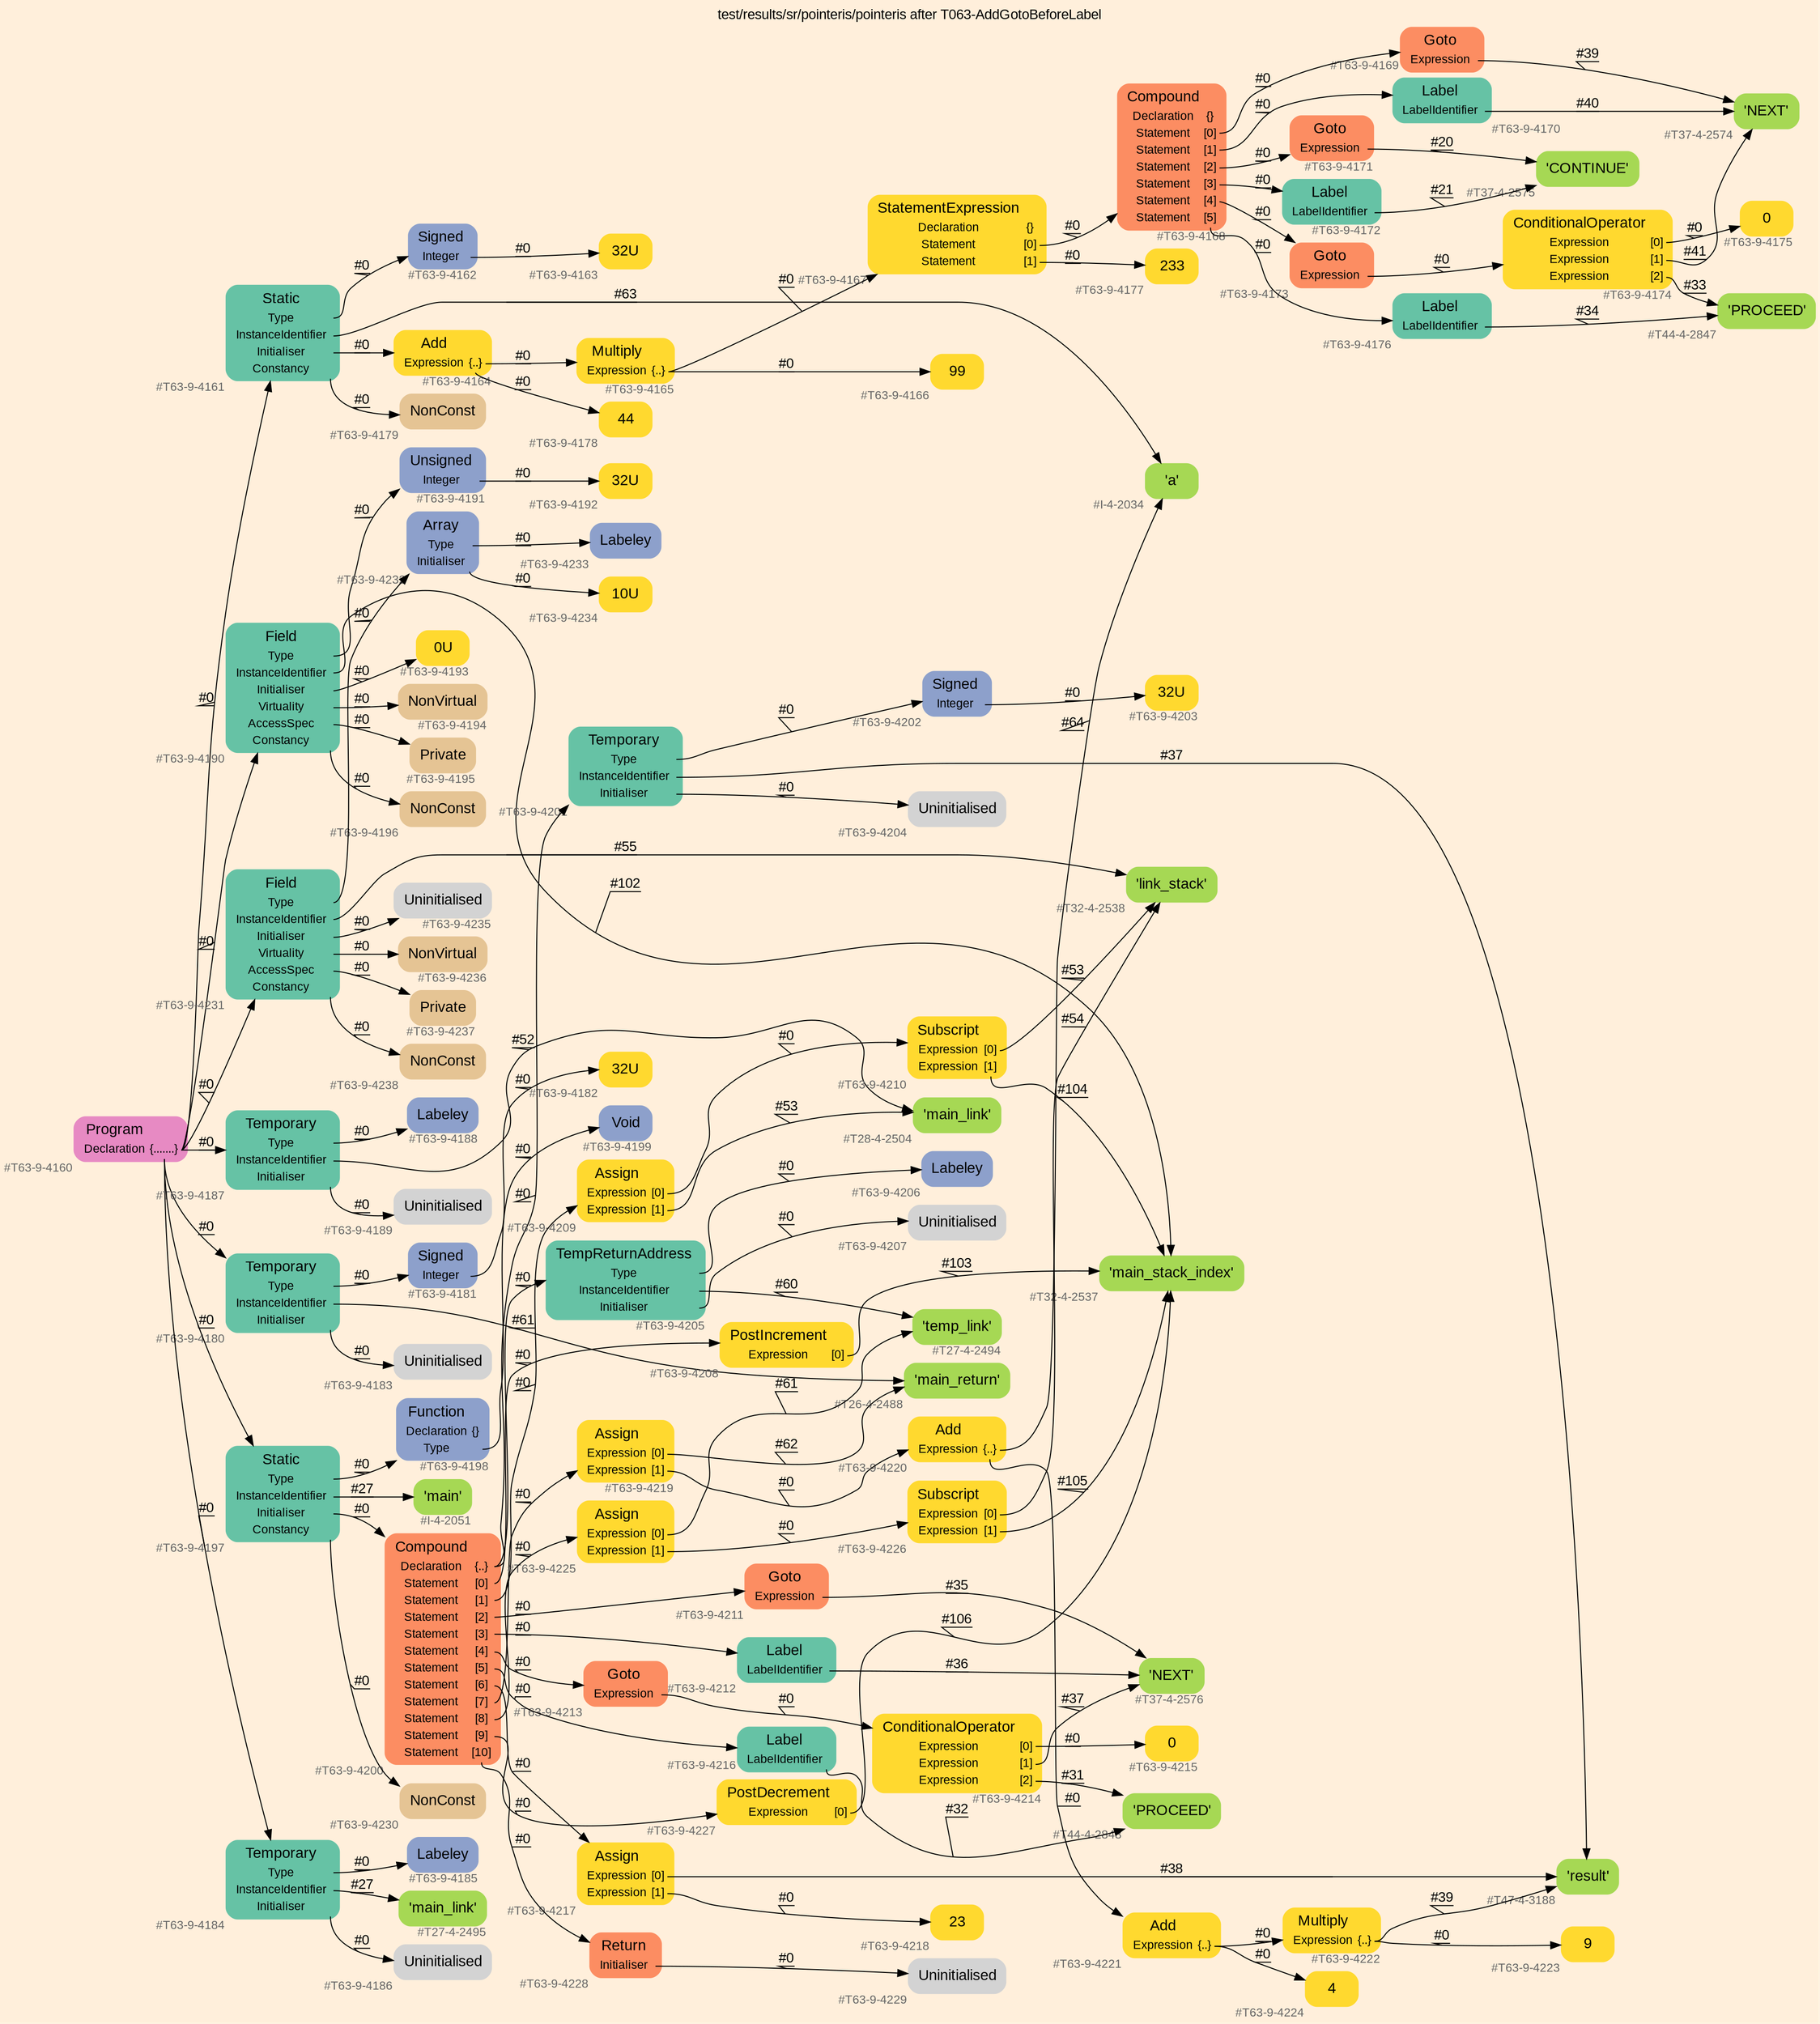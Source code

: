 digraph "test/results/sr/pointeris/pointeris after T063-AddGotoBeforeLabel" {
label = "test/results/sr/pointeris/pointeris after T063-AddGotoBeforeLabel"
labelloc = t
graph [
    rankdir = "LR"
    ranksep = 0.3
    bgcolor = antiquewhite1
    color = black
    fontcolor = black
    fontname = "Arial"
];
node [
    fontname = "Arial"
];
edge [
    fontname = "Arial"
];

// -------------------- node figure --------------------
// -------- block #T63-9-4160 ----------
"#T63-9-4160" [
    fillcolor = "/set28/4"
    xlabel = "#T63-9-4160"
    fontsize = "12"
    fontcolor = grey40
    shape = "plaintext"
    label = <<TABLE BORDER="0" CELLBORDER="0" CELLSPACING="0">
     <TR><TD><FONT COLOR="black" POINT-SIZE="15">Program</FONT></TD></TR>
     <TR><TD><FONT COLOR="black" POINT-SIZE="12">Declaration</FONT></TD><TD PORT="port0"><FONT COLOR="black" POINT-SIZE="12">{.......}</FONT></TD></TR>
    </TABLE>>
    style = "rounded,filled"
];

// -------- block #T63-9-4161 ----------
"#T63-9-4161" [
    fillcolor = "/set28/1"
    xlabel = "#T63-9-4161"
    fontsize = "12"
    fontcolor = grey40
    shape = "plaintext"
    label = <<TABLE BORDER="0" CELLBORDER="0" CELLSPACING="0">
     <TR><TD><FONT COLOR="black" POINT-SIZE="15">Static</FONT></TD></TR>
     <TR><TD><FONT COLOR="black" POINT-SIZE="12">Type</FONT></TD><TD PORT="port0"></TD></TR>
     <TR><TD><FONT COLOR="black" POINT-SIZE="12">InstanceIdentifier</FONT></TD><TD PORT="port1"></TD></TR>
     <TR><TD><FONT COLOR="black" POINT-SIZE="12">Initialiser</FONT></TD><TD PORT="port2"></TD></TR>
     <TR><TD><FONT COLOR="black" POINT-SIZE="12">Constancy</FONT></TD><TD PORT="port3"></TD></TR>
    </TABLE>>
    style = "rounded,filled"
];

// -------- block #T63-9-4162 ----------
"#T63-9-4162" [
    fillcolor = "/set28/3"
    xlabel = "#T63-9-4162"
    fontsize = "12"
    fontcolor = grey40
    shape = "plaintext"
    label = <<TABLE BORDER="0" CELLBORDER="0" CELLSPACING="0">
     <TR><TD><FONT COLOR="black" POINT-SIZE="15">Signed</FONT></TD></TR>
     <TR><TD><FONT COLOR="black" POINT-SIZE="12">Integer</FONT></TD><TD PORT="port0"></TD></TR>
    </TABLE>>
    style = "rounded,filled"
];

// -------- block #T63-9-4163 ----------
"#T63-9-4163" [
    fillcolor = "/set28/6"
    xlabel = "#T63-9-4163"
    fontsize = "12"
    fontcolor = grey40
    shape = "plaintext"
    label = <<TABLE BORDER="0" CELLBORDER="0" CELLSPACING="0">
     <TR><TD><FONT COLOR="black" POINT-SIZE="15">32U</FONT></TD></TR>
    </TABLE>>
    style = "rounded,filled"
];

// -------- block #I-4-2034 ----------
"#I-4-2034" [
    fillcolor = "/set28/5"
    xlabel = "#I-4-2034"
    fontsize = "12"
    fontcolor = grey40
    shape = "plaintext"
    label = <<TABLE BORDER="0" CELLBORDER="0" CELLSPACING="0">
     <TR><TD><FONT COLOR="black" POINT-SIZE="15">'a'</FONT></TD></TR>
    </TABLE>>
    style = "rounded,filled"
];

// -------- block #T63-9-4164 ----------
"#T63-9-4164" [
    fillcolor = "/set28/6"
    xlabel = "#T63-9-4164"
    fontsize = "12"
    fontcolor = grey40
    shape = "plaintext"
    label = <<TABLE BORDER="0" CELLBORDER="0" CELLSPACING="0">
     <TR><TD><FONT COLOR="black" POINT-SIZE="15">Add</FONT></TD></TR>
     <TR><TD><FONT COLOR="black" POINT-SIZE="12">Expression</FONT></TD><TD PORT="port0"><FONT COLOR="black" POINT-SIZE="12">{..}</FONT></TD></TR>
    </TABLE>>
    style = "rounded,filled"
];

// -------- block #T63-9-4165 ----------
"#T63-9-4165" [
    fillcolor = "/set28/6"
    xlabel = "#T63-9-4165"
    fontsize = "12"
    fontcolor = grey40
    shape = "plaintext"
    label = <<TABLE BORDER="0" CELLBORDER="0" CELLSPACING="0">
     <TR><TD><FONT COLOR="black" POINT-SIZE="15">Multiply</FONT></TD></TR>
     <TR><TD><FONT COLOR="black" POINT-SIZE="12">Expression</FONT></TD><TD PORT="port0"><FONT COLOR="black" POINT-SIZE="12">{..}</FONT></TD></TR>
    </TABLE>>
    style = "rounded,filled"
];

// -------- block #T63-9-4166 ----------
"#T63-9-4166" [
    fillcolor = "/set28/6"
    xlabel = "#T63-9-4166"
    fontsize = "12"
    fontcolor = grey40
    shape = "plaintext"
    label = <<TABLE BORDER="0" CELLBORDER="0" CELLSPACING="0">
     <TR><TD><FONT COLOR="black" POINT-SIZE="15">99</FONT></TD></TR>
    </TABLE>>
    style = "rounded,filled"
];

// -------- block #T63-9-4167 ----------
"#T63-9-4167" [
    fillcolor = "/set28/6"
    xlabel = "#T63-9-4167"
    fontsize = "12"
    fontcolor = grey40
    shape = "plaintext"
    label = <<TABLE BORDER="0" CELLBORDER="0" CELLSPACING="0">
     <TR><TD><FONT COLOR="black" POINT-SIZE="15">StatementExpression</FONT></TD></TR>
     <TR><TD><FONT COLOR="black" POINT-SIZE="12">Declaration</FONT></TD><TD PORT="port0"><FONT COLOR="black" POINT-SIZE="12">{}</FONT></TD></TR>
     <TR><TD><FONT COLOR="black" POINT-SIZE="12">Statement</FONT></TD><TD PORT="port1"><FONT COLOR="black" POINT-SIZE="12">[0]</FONT></TD></TR>
     <TR><TD><FONT COLOR="black" POINT-SIZE="12">Statement</FONT></TD><TD PORT="port2"><FONT COLOR="black" POINT-SIZE="12">[1]</FONT></TD></TR>
    </TABLE>>
    style = "rounded,filled"
];

// -------- block #T63-9-4168 ----------
"#T63-9-4168" [
    fillcolor = "/set28/2"
    xlabel = "#T63-9-4168"
    fontsize = "12"
    fontcolor = grey40
    shape = "plaintext"
    label = <<TABLE BORDER="0" CELLBORDER="0" CELLSPACING="0">
     <TR><TD><FONT COLOR="black" POINT-SIZE="15">Compound</FONT></TD></TR>
     <TR><TD><FONT COLOR="black" POINT-SIZE="12">Declaration</FONT></TD><TD PORT="port0"><FONT COLOR="black" POINT-SIZE="12">{}</FONT></TD></TR>
     <TR><TD><FONT COLOR="black" POINT-SIZE="12">Statement</FONT></TD><TD PORT="port1"><FONT COLOR="black" POINT-SIZE="12">[0]</FONT></TD></TR>
     <TR><TD><FONT COLOR="black" POINT-SIZE="12">Statement</FONT></TD><TD PORT="port2"><FONT COLOR="black" POINT-SIZE="12">[1]</FONT></TD></TR>
     <TR><TD><FONT COLOR="black" POINT-SIZE="12">Statement</FONT></TD><TD PORT="port3"><FONT COLOR="black" POINT-SIZE="12">[2]</FONT></TD></TR>
     <TR><TD><FONT COLOR="black" POINT-SIZE="12">Statement</FONT></TD><TD PORT="port4"><FONT COLOR="black" POINT-SIZE="12">[3]</FONT></TD></TR>
     <TR><TD><FONT COLOR="black" POINT-SIZE="12">Statement</FONT></TD><TD PORT="port5"><FONT COLOR="black" POINT-SIZE="12">[4]</FONT></TD></TR>
     <TR><TD><FONT COLOR="black" POINT-SIZE="12">Statement</FONT></TD><TD PORT="port6"><FONT COLOR="black" POINT-SIZE="12">[5]</FONT></TD></TR>
    </TABLE>>
    style = "rounded,filled"
];

// -------- block #T63-9-4169 ----------
"#T63-9-4169" [
    fillcolor = "/set28/2"
    xlabel = "#T63-9-4169"
    fontsize = "12"
    fontcolor = grey40
    shape = "plaintext"
    label = <<TABLE BORDER="0" CELLBORDER="0" CELLSPACING="0">
     <TR><TD><FONT COLOR="black" POINT-SIZE="15">Goto</FONT></TD></TR>
     <TR><TD><FONT COLOR="black" POINT-SIZE="12">Expression</FONT></TD><TD PORT="port0"></TD></TR>
    </TABLE>>
    style = "rounded,filled"
];

// -------- block #T37-4-2574 ----------
"#T37-4-2574" [
    fillcolor = "/set28/5"
    xlabel = "#T37-4-2574"
    fontsize = "12"
    fontcolor = grey40
    shape = "plaintext"
    label = <<TABLE BORDER="0" CELLBORDER="0" CELLSPACING="0">
     <TR><TD><FONT COLOR="black" POINT-SIZE="15">'NEXT'</FONT></TD></TR>
    </TABLE>>
    style = "rounded,filled"
];

// -------- block #T63-9-4170 ----------
"#T63-9-4170" [
    fillcolor = "/set28/1"
    xlabel = "#T63-9-4170"
    fontsize = "12"
    fontcolor = grey40
    shape = "plaintext"
    label = <<TABLE BORDER="0" CELLBORDER="0" CELLSPACING="0">
     <TR><TD><FONT COLOR="black" POINT-SIZE="15">Label</FONT></TD></TR>
     <TR><TD><FONT COLOR="black" POINT-SIZE="12">LabelIdentifier</FONT></TD><TD PORT="port0"></TD></TR>
    </TABLE>>
    style = "rounded,filled"
];

// -------- block #T63-9-4171 ----------
"#T63-9-4171" [
    fillcolor = "/set28/2"
    xlabel = "#T63-9-4171"
    fontsize = "12"
    fontcolor = grey40
    shape = "plaintext"
    label = <<TABLE BORDER="0" CELLBORDER="0" CELLSPACING="0">
     <TR><TD><FONT COLOR="black" POINT-SIZE="15">Goto</FONT></TD></TR>
     <TR><TD><FONT COLOR="black" POINT-SIZE="12">Expression</FONT></TD><TD PORT="port0"></TD></TR>
    </TABLE>>
    style = "rounded,filled"
];

// -------- block #T37-4-2575 ----------
"#T37-4-2575" [
    fillcolor = "/set28/5"
    xlabel = "#T37-4-2575"
    fontsize = "12"
    fontcolor = grey40
    shape = "plaintext"
    label = <<TABLE BORDER="0" CELLBORDER="0" CELLSPACING="0">
     <TR><TD><FONT COLOR="black" POINT-SIZE="15">'CONTINUE'</FONT></TD></TR>
    </TABLE>>
    style = "rounded,filled"
];

// -------- block #T63-9-4172 ----------
"#T63-9-4172" [
    fillcolor = "/set28/1"
    xlabel = "#T63-9-4172"
    fontsize = "12"
    fontcolor = grey40
    shape = "plaintext"
    label = <<TABLE BORDER="0" CELLBORDER="0" CELLSPACING="0">
     <TR><TD><FONT COLOR="black" POINT-SIZE="15">Label</FONT></TD></TR>
     <TR><TD><FONT COLOR="black" POINT-SIZE="12">LabelIdentifier</FONT></TD><TD PORT="port0"></TD></TR>
    </TABLE>>
    style = "rounded,filled"
];

// -------- block #T63-9-4173 ----------
"#T63-9-4173" [
    fillcolor = "/set28/2"
    xlabel = "#T63-9-4173"
    fontsize = "12"
    fontcolor = grey40
    shape = "plaintext"
    label = <<TABLE BORDER="0" CELLBORDER="0" CELLSPACING="0">
     <TR><TD><FONT COLOR="black" POINT-SIZE="15">Goto</FONT></TD></TR>
     <TR><TD><FONT COLOR="black" POINT-SIZE="12">Expression</FONT></TD><TD PORT="port0"></TD></TR>
    </TABLE>>
    style = "rounded,filled"
];

// -------- block #T63-9-4174 ----------
"#T63-9-4174" [
    fillcolor = "/set28/6"
    xlabel = "#T63-9-4174"
    fontsize = "12"
    fontcolor = grey40
    shape = "plaintext"
    label = <<TABLE BORDER="0" CELLBORDER="0" CELLSPACING="0">
     <TR><TD><FONT COLOR="black" POINT-SIZE="15">ConditionalOperator</FONT></TD></TR>
     <TR><TD><FONT COLOR="black" POINT-SIZE="12">Expression</FONT></TD><TD PORT="port0"><FONT COLOR="black" POINT-SIZE="12">[0]</FONT></TD></TR>
     <TR><TD><FONT COLOR="black" POINT-SIZE="12">Expression</FONT></TD><TD PORT="port1"><FONT COLOR="black" POINT-SIZE="12">[1]</FONT></TD></TR>
     <TR><TD><FONT COLOR="black" POINT-SIZE="12">Expression</FONT></TD><TD PORT="port2"><FONT COLOR="black" POINT-SIZE="12">[2]</FONT></TD></TR>
    </TABLE>>
    style = "rounded,filled"
];

// -------- block #T63-9-4175 ----------
"#T63-9-4175" [
    fillcolor = "/set28/6"
    xlabel = "#T63-9-4175"
    fontsize = "12"
    fontcolor = grey40
    shape = "plaintext"
    label = <<TABLE BORDER="0" CELLBORDER="0" CELLSPACING="0">
     <TR><TD><FONT COLOR="black" POINT-SIZE="15">0</FONT></TD></TR>
    </TABLE>>
    style = "rounded,filled"
];

// -------- block #T44-4-2847 ----------
"#T44-4-2847" [
    fillcolor = "/set28/5"
    xlabel = "#T44-4-2847"
    fontsize = "12"
    fontcolor = grey40
    shape = "plaintext"
    label = <<TABLE BORDER="0" CELLBORDER="0" CELLSPACING="0">
     <TR><TD><FONT COLOR="black" POINT-SIZE="15">'PROCEED'</FONT></TD></TR>
    </TABLE>>
    style = "rounded,filled"
];

// -------- block #T63-9-4176 ----------
"#T63-9-4176" [
    fillcolor = "/set28/1"
    xlabel = "#T63-9-4176"
    fontsize = "12"
    fontcolor = grey40
    shape = "plaintext"
    label = <<TABLE BORDER="0" CELLBORDER="0" CELLSPACING="0">
     <TR><TD><FONT COLOR="black" POINT-SIZE="15">Label</FONT></TD></TR>
     <TR><TD><FONT COLOR="black" POINT-SIZE="12">LabelIdentifier</FONT></TD><TD PORT="port0"></TD></TR>
    </TABLE>>
    style = "rounded,filled"
];

// -------- block #T63-9-4177 ----------
"#T63-9-4177" [
    fillcolor = "/set28/6"
    xlabel = "#T63-9-4177"
    fontsize = "12"
    fontcolor = grey40
    shape = "plaintext"
    label = <<TABLE BORDER="0" CELLBORDER="0" CELLSPACING="0">
     <TR><TD><FONT COLOR="black" POINT-SIZE="15">233</FONT></TD></TR>
    </TABLE>>
    style = "rounded,filled"
];

// -------- block #T63-9-4178 ----------
"#T63-9-4178" [
    fillcolor = "/set28/6"
    xlabel = "#T63-9-4178"
    fontsize = "12"
    fontcolor = grey40
    shape = "plaintext"
    label = <<TABLE BORDER="0" CELLBORDER="0" CELLSPACING="0">
     <TR><TD><FONT COLOR="black" POINT-SIZE="15">44</FONT></TD></TR>
    </TABLE>>
    style = "rounded,filled"
];

// -------- block #T63-9-4179 ----------
"#T63-9-4179" [
    fillcolor = "/set28/7"
    xlabel = "#T63-9-4179"
    fontsize = "12"
    fontcolor = grey40
    shape = "plaintext"
    label = <<TABLE BORDER="0" CELLBORDER="0" CELLSPACING="0">
     <TR><TD><FONT COLOR="black" POINT-SIZE="15">NonConst</FONT></TD></TR>
    </TABLE>>
    style = "rounded,filled"
];

// -------- block #T63-9-4180 ----------
"#T63-9-4180" [
    fillcolor = "/set28/1"
    xlabel = "#T63-9-4180"
    fontsize = "12"
    fontcolor = grey40
    shape = "plaintext"
    label = <<TABLE BORDER="0" CELLBORDER="0" CELLSPACING="0">
     <TR><TD><FONT COLOR="black" POINT-SIZE="15">Temporary</FONT></TD></TR>
     <TR><TD><FONT COLOR="black" POINT-SIZE="12">Type</FONT></TD><TD PORT="port0"></TD></TR>
     <TR><TD><FONT COLOR="black" POINT-SIZE="12">InstanceIdentifier</FONT></TD><TD PORT="port1"></TD></TR>
     <TR><TD><FONT COLOR="black" POINT-SIZE="12">Initialiser</FONT></TD><TD PORT="port2"></TD></TR>
    </TABLE>>
    style = "rounded,filled"
];

// -------- block #T63-9-4181 ----------
"#T63-9-4181" [
    fillcolor = "/set28/3"
    xlabel = "#T63-9-4181"
    fontsize = "12"
    fontcolor = grey40
    shape = "plaintext"
    label = <<TABLE BORDER="0" CELLBORDER="0" CELLSPACING="0">
     <TR><TD><FONT COLOR="black" POINT-SIZE="15">Signed</FONT></TD></TR>
     <TR><TD><FONT COLOR="black" POINT-SIZE="12">Integer</FONT></TD><TD PORT="port0"></TD></TR>
    </TABLE>>
    style = "rounded,filled"
];

// -------- block #T63-9-4182 ----------
"#T63-9-4182" [
    fillcolor = "/set28/6"
    xlabel = "#T63-9-4182"
    fontsize = "12"
    fontcolor = grey40
    shape = "plaintext"
    label = <<TABLE BORDER="0" CELLBORDER="0" CELLSPACING="0">
     <TR><TD><FONT COLOR="black" POINT-SIZE="15">32U</FONT></TD></TR>
    </TABLE>>
    style = "rounded,filled"
];

// -------- block #T26-4-2488 ----------
"#T26-4-2488" [
    fillcolor = "/set28/5"
    xlabel = "#T26-4-2488"
    fontsize = "12"
    fontcolor = grey40
    shape = "plaintext"
    label = <<TABLE BORDER="0" CELLBORDER="0" CELLSPACING="0">
     <TR><TD><FONT COLOR="black" POINT-SIZE="15">'main_return'</FONT></TD></TR>
    </TABLE>>
    style = "rounded,filled"
];

// -------- block #T63-9-4183 ----------
"#T63-9-4183" [
    xlabel = "#T63-9-4183"
    fontsize = "12"
    fontcolor = grey40
    shape = "plaintext"
    label = <<TABLE BORDER="0" CELLBORDER="0" CELLSPACING="0">
     <TR><TD><FONT COLOR="black" POINT-SIZE="15">Uninitialised</FONT></TD></TR>
    </TABLE>>
    style = "rounded,filled"
];

// -------- block #T63-9-4184 ----------
"#T63-9-4184" [
    fillcolor = "/set28/1"
    xlabel = "#T63-9-4184"
    fontsize = "12"
    fontcolor = grey40
    shape = "plaintext"
    label = <<TABLE BORDER="0" CELLBORDER="0" CELLSPACING="0">
     <TR><TD><FONT COLOR="black" POINT-SIZE="15">Temporary</FONT></TD></TR>
     <TR><TD><FONT COLOR="black" POINT-SIZE="12">Type</FONT></TD><TD PORT="port0"></TD></TR>
     <TR><TD><FONT COLOR="black" POINT-SIZE="12">InstanceIdentifier</FONT></TD><TD PORT="port1"></TD></TR>
     <TR><TD><FONT COLOR="black" POINT-SIZE="12">Initialiser</FONT></TD><TD PORT="port2"></TD></TR>
    </TABLE>>
    style = "rounded,filled"
];

// -------- block #T63-9-4185 ----------
"#T63-9-4185" [
    fillcolor = "/set28/3"
    xlabel = "#T63-9-4185"
    fontsize = "12"
    fontcolor = grey40
    shape = "plaintext"
    label = <<TABLE BORDER="0" CELLBORDER="0" CELLSPACING="0">
     <TR><TD><FONT COLOR="black" POINT-SIZE="15">Labeley</FONT></TD></TR>
    </TABLE>>
    style = "rounded,filled"
];

// -------- block #T27-4-2495 ----------
"#T27-4-2495" [
    fillcolor = "/set28/5"
    xlabel = "#T27-4-2495"
    fontsize = "12"
    fontcolor = grey40
    shape = "plaintext"
    label = <<TABLE BORDER="0" CELLBORDER="0" CELLSPACING="0">
     <TR><TD><FONT COLOR="black" POINT-SIZE="15">'main_link'</FONT></TD></TR>
    </TABLE>>
    style = "rounded,filled"
];

// -------- block #T63-9-4186 ----------
"#T63-9-4186" [
    xlabel = "#T63-9-4186"
    fontsize = "12"
    fontcolor = grey40
    shape = "plaintext"
    label = <<TABLE BORDER="0" CELLBORDER="0" CELLSPACING="0">
     <TR><TD><FONT COLOR="black" POINT-SIZE="15">Uninitialised</FONT></TD></TR>
    </TABLE>>
    style = "rounded,filled"
];

// -------- block #T63-9-4187 ----------
"#T63-9-4187" [
    fillcolor = "/set28/1"
    xlabel = "#T63-9-4187"
    fontsize = "12"
    fontcolor = grey40
    shape = "plaintext"
    label = <<TABLE BORDER="0" CELLBORDER="0" CELLSPACING="0">
     <TR><TD><FONT COLOR="black" POINT-SIZE="15">Temporary</FONT></TD></TR>
     <TR><TD><FONT COLOR="black" POINT-SIZE="12">Type</FONT></TD><TD PORT="port0"></TD></TR>
     <TR><TD><FONT COLOR="black" POINT-SIZE="12">InstanceIdentifier</FONT></TD><TD PORT="port1"></TD></TR>
     <TR><TD><FONT COLOR="black" POINT-SIZE="12">Initialiser</FONT></TD><TD PORT="port2"></TD></TR>
    </TABLE>>
    style = "rounded,filled"
];

// -------- block #T63-9-4188 ----------
"#T63-9-4188" [
    fillcolor = "/set28/3"
    xlabel = "#T63-9-4188"
    fontsize = "12"
    fontcolor = grey40
    shape = "plaintext"
    label = <<TABLE BORDER="0" CELLBORDER="0" CELLSPACING="0">
     <TR><TD><FONT COLOR="black" POINT-SIZE="15">Labeley</FONT></TD></TR>
    </TABLE>>
    style = "rounded,filled"
];

// -------- block #T28-4-2504 ----------
"#T28-4-2504" [
    fillcolor = "/set28/5"
    xlabel = "#T28-4-2504"
    fontsize = "12"
    fontcolor = grey40
    shape = "plaintext"
    label = <<TABLE BORDER="0" CELLBORDER="0" CELLSPACING="0">
     <TR><TD><FONT COLOR="black" POINT-SIZE="15">'main_link'</FONT></TD></TR>
    </TABLE>>
    style = "rounded,filled"
];

// -------- block #T63-9-4189 ----------
"#T63-9-4189" [
    xlabel = "#T63-9-4189"
    fontsize = "12"
    fontcolor = grey40
    shape = "plaintext"
    label = <<TABLE BORDER="0" CELLBORDER="0" CELLSPACING="0">
     <TR><TD><FONT COLOR="black" POINT-SIZE="15">Uninitialised</FONT></TD></TR>
    </TABLE>>
    style = "rounded,filled"
];

// -------- block #T63-9-4190 ----------
"#T63-9-4190" [
    fillcolor = "/set28/1"
    xlabel = "#T63-9-4190"
    fontsize = "12"
    fontcolor = grey40
    shape = "plaintext"
    label = <<TABLE BORDER="0" CELLBORDER="0" CELLSPACING="0">
     <TR><TD><FONT COLOR="black" POINT-SIZE="15">Field</FONT></TD></TR>
     <TR><TD><FONT COLOR="black" POINT-SIZE="12">Type</FONT></TD><TD PORT="port0"></TD></TR>
     <TR><TD><FONT COLOR="black" POINT-SIZE="12">InstanceIdentifier</FONT></TD><TD PORT="port1"></TD></TR>
     <TR><TD><FONT COLOR="black" POINT-SIZE="12">Initialiser</FONT></TD><TD PORT="port2"></TD></TR>
     <TR><TD><FONT COLOR="black" POINT-SIZE="12">Virtuality</FONT></TD><TD PORT="port3"></TD></TR>
     <TR><TD><FONT COLOR="black" POINT-SIZE="12">AccessSpec</FONT></TD><TD PORT="port4"></TD></TR>
     <TR><TD><FONT COLOR="black" POINT-SIZE="12">Constancy</FONT></TD><TD PORT="port5"></TD></TR>
    </TABLE>>
    style = "rounded,filled"
];

// -------- block #T63-9-4191 ----------
"#T63-9-4191" [
    fillcolor = "/set28/3"
    xlabel = "#T63-9-4191"
    fontsize = "12"
    fontcolor = grey40
    shape = "plaintext"
    label = <<TABLE BORDER="0" CELLBORDER="0" CELLSPACING="0">
     <TR><TD><FONT COLOR="black" POINT-SIZE="15">Unsigned</FONT></TD></TR>
     <TR><TD><FONT COLOR="black" POINT-SIZE="12">Integer</FONT></TD><TD PORT="port0"></TD></TR>
    </TABLE>>
    style = "rounded,filled"
];

// -------- block #T63-9-4192 ----------
"#T63-9-4192" [
    fillcolor = "/set28/6"
    xlabel = "#T63-9-4192"
    fontsize = "12"
    fontcolor = grey40
    shape = "plaintext"
    label = <<TABLE BORDER="0" CELLBORDER="0" CELLSPACING="0">
     <TR><TD><FONT COLOR="black" POINT-SIZE="15">32U</FONT></TD></TR>
    </TABLE>>
    style = "rounded,filled"
];

// -------- block #T32-4-2537 ----------
"#T32-4-2537" [
    fillcolor = "/set28/5"
    xlabel = "#T32-4-2537"
    fontsize = "12"
    fontcolor = grey40
    shape = "plaintext"
    label = <<TABLE BORDER="0" CELLBORDER="0" CELLSPACING="0">
     <TR><TD><FONT COLOR="black" POINT-SIZE="15">'main_stack_index'</FONT></TD></TR>
    </TABLE>>
    style = "rounded,filled"
];

// -------- block #T63-9-4193 ----------
"#T63-9-4193" [
    fillcolor = "/set28/6"
    xlabel = "#T63-9-4193"
    fontsize = "12"
    fontcolor = grey40
    shape = "plaintext"
    label = <<TABLE BORDER="0" CELLBORDER="0" CELLSPACING="0">
     <TR><TD><FONT COLOR="black" POINT-SIZE="15">0U</FONT></TD></TR>
    </TABLE>>
    style = "rounded,filled"
];

// -------- block #T63-9-4194 ----------
"#T63-9-4194" [
    fillcolor = "/set28/7"
    xlabel = "#T63-9-4194"
    fontsize = "12"
    fontcolor = grey40
    shape = "plaintext"
    label = <<TABLE BORDER="0" CELLBORDER="0" CELLSPACING="0">
     <TR><TD><FONT COLOR="black" POINT-SIZE="15">NonVirtual</FONT></TD></TR>
    </TABLE>>
    style = "rounded,filled"
];

// -------- block #T63-9-4195 ----------
"#T63-9-4195" [
    fillcolor = "/set28/7"
    xlabel = "#T63-9-4195"
    fontsize = "12"
    fontcolor = grey40
    shape = "plaintext"
    label = <<TABLE BORDER="0" CELLBORDER="0" CELLSPACING="0">
     <TR><TD><FONT COLOR="black" POINT-SIZE="15">Private</FONT></TD></TR>
    </TABLE>>
    style = "rounded,filled"
];

// -------- block #T63-9-4196 ----------
"#T63-9-4196" [
    fillcolor = "/set28/7"
    xlabel = "#T63-9-4196"
    fontsize = "12"
    fontcolor = grey40
    shape = "plaintext"
    label = <<TABLE BORDER="0" CELLBORDER="0" CELLSPACING="0">
     <TR><TD><FONT COLOR="black" POINT-SIZE="15">NonConst</FONT></TD></TR>
    </TABLE>>
    style = "rounded,filled"
];

// -------- block #T63-9-4197 ----------
"#T63-9-4197" [
    fillcolor = "/set28/1"
    xlabel = "#T63-9-4197"
    fontsize = "12"
    fontcolor = grey40
    shape = "plaintext"
    label = <<TABLE BORDER="0" CELLBORDER="0" CELLSPACING="0">
     <TR><TD><FONT COLOR="black" POINT-SIZE="15">Static</FONT></TD></TR>
     <TR><TD><FONT COLOR="black" POINT-SIZE="12">Type</FONT></TD><TD PORT="port0"></TD></TR>
     <TR><TD><FONT COLOR="black" POINT-SIZE="12">InstanceIdentifier</FONT></TD><TD PORT="port1"></TD></TR>
     <TR><TD><FONT COLOR="black" POINT-SIZE="12">Initialiser</FONT></TD><TD PORT="port2"></TD></TR>
     <TR><TD><FONT COLOR="black" POINT-SIZE="12">Constancy</FONT></TD><TD PORT="port3"></TD></TR>
    </TABLE>>
    style = "rounded,filled"
];

// -------- block #T63-9-4198 ----------
"#T63-9-4198" [
    fillcolor = "/set28/3"
    xlabel = "#T63-9-4198"
    fontsize = "12"
    fontcolor = grey40
    shape = "plaintext"
    label = <<TABLE BORDER="0" CELLBORDER="0" CELLSPACING="0">
     <TR><TD><FONT COLOR="black" POINT-SIZE="15">Function</FONT></TD></TR>
     <TR><TD><FONT COLOR="black" POINT-SIZE="12">Declaration</FONT></TD><TD PORT="port0"><FONT COLOR="black" POINT-SIZE="12">{}</FONT></TD></TR>
     <TR><TD><FONT COLOR="black" POINT-SIZE="12">Type</FONT></TD><TD PORT="port1"></TD></TR>
    </TABLE>>
    style = "rounded,filled"
];

// -------- block #T63-9-4199 ----------
"#T63-9-4199" [
    fillcolor = "/set28/3"
    xlabel = "#T63-9-4199"
    fontsize = "12"
    fontcolor = grey40
    shape = "plaintext"
    label = <<TABLE BORDER="0" CELLBORDER="0" CELLSPACING="0">
     <TR><TD><FONT COLOR="black" POINT-SIZE="15">Void</FONT></TD></TR>
    </TABLE>>
    style = "rounded,filled"
];

// -------- block #I-4-2051 ----------
"#I-4-2051" [
    fillcolor = "/set28/5"
    xlabel = "#I-4-2051"
    fontsize = "12"
    fontcolor = grey40
    shape = "plaintext"
    label = <<TABLE BORDER="0" CELLBORDER="0" CELLSPACING="0">
     <TR><TD><FONT COLOR="black" POINT-SIZE="15">'main'</FONT></TD></TR>
    </TABLE>>
    style = "rounded,filled"
];

// -------- block #T63-9-4200 ----------
"#T63-9-4200" [
    fillcolor = "/set28/2"
    xlabel = "#T63-9-4200"
    fontsize = "12"
    fontcolor = grey40
    shape = "plaintext"
    label = <<TABLE BORDER="0" CELLBORDER="0" CELLSPACING="0">
     <TR><TD><FONT COLOR="black" POINT-SIZE="15">Compound</FONT></TD></TR>
     <TR><TD><FONT COLOR="black" POINT-SIZE="12">Declaration</FONT></TD><TD PORT="port0"><FONT COLOR="black" POINT-SIZE="12">{..}</FONT></TD></TR>
     <TR><TD><FONT COLOR="black" POINT-SIZE="12">Statement</FONT></TD><TD PORT="port1"><FONT COLOR="black" POINT-SIZE="12">[0]</FONT></TD></TR>
     <TR><TD><FONT COLOR="black" POINT-SIZE="12">Statement</FONT></TD><TD PORT="port2"><FONT COLOR="black" POINT-SIZE="12">[1]</FONT></TD></TR>
     <TR><TD><FONT COLOR="black" POINT-SIZE="12">Statement</FONT></TD><TD PORT="port3"><FONT COLOR="black" POINT-SIZE="12">[2]</FONT></TD></TR>
     <TR><TD><FONT COLOR="black" POINT-SIZE="12">Statement</FONT></TD><TD PORT="port4"><FONT COLOR="black" POINT-SIZE="12">[3]</FONT></TD></TR>
     <TR><TD><FONT COLOR="black" POINT-SIZE="12">Statement</FONT></TD><TD PORT="port5"><FONT COLOR="black" POINT-SIZE="12">[4]</FONT></TD></TR>
     <TR><TD><FONT COLOR="black" POINT-SIZE="12">Statement</FONT></TD><TD PORT="port6"><FONT COLOR="black" POINT-SIZE="12">[5]</FONT></TD></TR>
     <TR><TD><FONT COLOR="black" POINT-SIZE="12">Statement</FONT></TD><TD PORT="port7"><FONT COLOR="black" POINT-SIZE="12">[6]</FONT></TD></TR>
     <TR><TD><FONT COLOR="black" POINT-SIZE="12">Statement</FONT></TD><TD PORT="port8"><FONT COLOR="black" POINT-SIZE="12">[7]</FONT></TD></TR>
     <TR><TD><FONT COLOR="black" POINT-SIZE="12">Statement</FONT></TD><TD PORT="port9"><FONT COLOR="black" POINT-SIZE="12">[8]</FONT></TD></TR>
     <TR><TD><FONT COLOR="black" POINT-SIZE="12">Statement</FONT></TD><TD PORT="port10"><FONT COLOR="black" POINT-SIZE="12">[9]</FONT></TD></TR>
     <TR><TD><FONT COLOR="black" POINT-SIZE="12">Statement</FONT></TD><TD PORT="port11"><FONT COLOR="black" POINT-SIZE="12">[10]</FONT></TD></TR>
    </TABLE>>
    style = "rounded,filled"
];

// -------- block #T63-9-4201 ----------
"#T63-9-4201" [
    fillcolor = "/set28/1"
    xlabel = "#T63-9-4201"
    fontsize = "12"
    fontcolor = grey40
    shape = "plaintext"
    label = <<TABLE BORDER="0" CELLBORDER="0" CELLSPACING="0">
     <TR><TD><FONT COLOR="black" POINT-SIZE="15">Temporary</FONT></TD></TR>
     <TR><TD><FONT COLOR="black" POINT-SIZE="12">Type</FONT></TD><TD PORT="port0"></TD></TR>
     <TR><TD><FONT COLOR="black" POINT-SIZE="12">InstanceIdentifier</FONT></TD><TD PORT="port1"></TD></TR>
     <TR><TD><FONT COLOR="black" POINT-SIZE="12">Initialiser</FONT></TD><TD PORT="port2"></TD></TR>
    </TABLE>>
    style = "rounded,filled"
];

// -------- block #T63-9-4202 ----------
"#T63-9-4202" [
    fillcolor = "/set28/3"
    xlabel = "#T63-9-4202"
    fontsize = "12"
    fontcolor = grey40
    shape = "plaintext"
    label = <<TABLE BORDER="0" CELLBORDER="0" CELLSPACING="0">
     <TR><TD><FONT COLOR="black" POINT-SIZE="15">Signed</FONT></TD></TR>
     <TR><TD><FONT COLOR="black" POINT-SIZE="12">Integer</FONT></TD><TD PORT="port0"></TD></TR>
    </TABLE>>
    style = "rounded,filled"
];

// -------- block #T63-9-4203 ----------
"#T63-9-4203" [
    fillcolor = "/set28/6"
    xlabel = "#T63-9-4203"
    fontsize = "12"
    fontcolor = grey40
    shape = "plaintext"
    label = <<TABLE BORDER="0" CELLBORDER="0" CELLSPACING="0">
     <TR><TD><FONT COLOR="black" POINT-SIZE="15">32U</FONT></TD></TR>
    </TABLE>>
    style = "rounded,filled"
];

// -------- block #T47-4-3188 ----------
"#T47-4-3188" [
    fillcolor = "/set28/5"
    xlabel = "#T47-4-3188"
    fontsize = "12"
    fontcolor = grey40
    shape = "plaintext"
    label = <<TABLE BORDER="0" CELLBORDER="0" CELLSPACING="0">
     <TR><TD><FONT COLOR="black" POINT-SIZE="15">'result'</FONT></TD></TR>
    </TABLE>>
    style = "rounded,filled"
];

// -------- block #T63-9-4204 ----------
"#T63-9-4204" [
    xlabel = "#T63-9-4204"
    fontsize = "12"
    fontcolor = grey40
    shape = "plaintext"
    label = <<TABLE BORDER="0" CELLBORDER="0" CELLSPACING="0">
     <TR><TD><FONT COLOR="black" POINT-SIZE="15">Uninitialised</FONT></TD></TR>
    </TABLE>>
    style = "rounded,filled"
];

// -------- block #T63-9-4205 ----------
"#T63-9-4205" [
    fillcolor = "/set28/1"
    xlabel = "#T63-9-4205"
    fontsize = "12"
    fontcolor = grey40
    shape = "plaintext"
    label = <<TABLE BORDER="0" CELLBORDER="0" CELLSPACING="0">
     <TR><TD><FONT COLOR="black" POINT-SIZE="15">TempReturnAddress</FONT></TD></TR>
     <TR><TD><FONT COLOR="black" POINT-SIZE="12">Type</FONT></TD><TD PORT="port0"></TD></TR>
     <TR><TD><FONT COLOR="black" POINT-SIZE="12">InstanceIdentifier</FONT></TD><TD PORT="port1"></TD></TR>
     <TR><TD><FONT COLOR="black" POINT-SIZE="12">Initialiser</FONT></TD><TD PORT="port2"></TD></TR>
    </TABLE>>
    style = "rounded,filled"
];

// -------- block #T63-9-4206 ----------
"#T63-9-4206" [
    fillcolor = "/set28/3"
    xlabel = "#T63-9-4206"
    fontsize = "12"
    fontcolor = grey40
    shape = "plaintext"
    label = <<TABLE BORDER="0" CELLBORDER="0" CELLSPACING="0">
     <TR><TD><FONT COLOR="black" POINT-SIZE="15">Labeley</FONT></TD></TR>
    </TABLE>>
    style = "rounded,filled"
];

// -------- block #T27-4-2494 ----------
"#T27-4-2494" [
    fillcolor = "/set28/5"
    xlabel = "#T27-4-2494"
    fontsize = "12"
    fontcolor = grey40
    shape = "plaintext"
    label = <<TABLE BORDER="0" CELLBORDER="0" CELLSPACING="0">
     <TR><TD><FONT COLOR="black" POINT-SIZE="15">'temp_link'</FONT></TD></TR>
    </TABLE>>
    style = "rounded,filled"
];

// -------- block #T63-9-4207 ----------
"#T63-9-4207" [
    xlabel = "#T63-9-4207"
    fontsize = "12"
    fontcolor = grey40
    shape = "plaintext"
    label = <<TABLE BORDER="0" CELLBORDER="0" CELLSPACING="0">
     <TR><TD><FONT COLOR="black" POINT-SIZE="15">Uninitialised</FONT></TD></TR>
    </TABLE>>
    style = "rounded,filled"
];

// -------- block #T63-9-4208 ----------
"#T63-9-4208" [
    fillcolor = "/set28/6"
    xlabel = "#T63-9-4208"
    fontsize = "12"
    fontcolor = grey40
    shape = "plaintext"
    label = <<TABLE BORDER="0" CELLBORDER="0" CELLSPACING="0">
     <TR><TD><FONT COLOR="black" POINT-SIZE="15">PostIncrement</FONT></TD></TR>
     <TR><TD><FONT COLOR="black" POINT-SIZE="12">Expression</FONT></TD><TD PORT="port0"><FONT COLOR="black" POINT-SIZE="12">[0]</FONT></TD></TR>
    </TABLE>>
    style = "rounded,filled"
];

// -------- block #T63-9-4209 ----------
"#T63-9-4209" [
    fillcolor = "/set28/6"
    xlabel = "#T63-9-4209"
    fontsize = "12"
    fontcolor = grey40
    shape = "plaintext"
    label = <<TABLE BORDER="0" CELLBORDER="0" CELLSPACING="0">
     <TR><TD><FONT COLOR="black" POINT-SIZE="15">Assign</FONT></TD></TR>
     <TR><TD><FONT COLOR="black" POINT-SIZE="12">Expression</FONT></TD><TD PORT="port0"><FONT COLOR="black" POINT-SIZE="12">[0]</FONT></TD></TR>
     <TR><TD><FONT COLOR="black" POINT-SIZE="12">Expression</FONT></TD><TD PORT="port1"><FONT COLOR="black" POINT-SIZE="12">[1]</FONT></TD></TR>
    </TABLE>>
    style = "rounded,filled"
];

// -------- block #T63-9-4210 ----------
"#T63-9-4210" [
    fillcolor = "/set28/6"
    xlabel = "#T63-9-4210"
    fontsize = "12"
    fontcolor = grey40
    shape = "plaintext"
    label = <<TABLE BORDER="0" CELLBORDER="0" CELLSPACING="0">
     <TR><TD><FONT COLOR="black" POINT-SIZE="15">Subscript</FONT></TD></TR>
     <TR><TD><FONT COLOR="black" POINT-SIZE="12">Expression</FONT></TD><TD PORT="port0"><FONT COLOR="black" POINT-SIZE="12">[0]</FONT></TD></TR>
     <TR><TD><FONT COLOR="black" POINT-SIZE="12">Expression</FONT></TD><TD PORT="port1"><FONT COLOR="black" POINT-SIZE="12">[1]</FONT></TD></TR>
    </TABLE>>
    style = "rounded,filled"
];

// -------- block #T32-4-2538 ----------
"#T32-4-2538" [
    fillcolor = "/set28/5"
    xlabel = "#T32-4-2538"
    fontsize = "12"
    fontcolor = grey40
    shape = "plaintext"
    label = <<TABLE BORDER="0" CELLBORDER="0" CELLSPACING="0">
     <TR><TD><FONT COLOR="black" POINT-SIZE="15">'link_stack'</FONT></TD></TR>
    </TABLE>>
    style = "rounded,filled"
];

// -------- block #T63-9-4211 ----------
"#T63-9-4211" [
    fillcolor = "/set28/2"
    xlabel = "#T63-9-4211"
    fontsize = "12"
    fontcolor = grey40
    shape = "plaintext"
    label = <<TABLE BORDER="0" CELLBORDER="0" CELLSPACING="0">
     <TR><TD><FONT COLOR="black" POINT-SIZE="15">Goto</FONT></TD></TR>
     <TR><TD><FONT COLOR="black" POINT-SIZE="12">Expression</FONT></TD><TD PORT="port0"></TD></TR>
    </TABLE>>
    style = "rounded,filled"
];

// -------- block #T37-4-2576 ----------
"#T37-4-2576" [
    fillcolor = "/set28/5"
    xlabel = "#T37-4-2576"
    fontsize = "12"
    fontcolor = grey40
    shape = "plaintext"
    label = <<TABLE BORDER="0" CELLBORDER="0" CELLSPACING="0">
     <TR><TD><FONT COLOR="black" POINT-SIZE="15">'NEXT'</FONT></TD></TR>
    </TABLE>>
    style = "rounded,filled"
];

// -------- block #T63-9-4212 ----------
"#T63-9-4212" [
    fillcolor = "/set28/1"
    xlabel = "#T63-9-4212"
    fontsize = "12"
    fontcolor = grey40
    shape = "plaintext"
    label = <<TABLE BORDER="0" CELLBORDER="0" CELLSPACING="0">
     <TR><TD><FONT COLOR="black" POINT-SIZE="15">Label</FONT></TD></TR>
     <TR><TD><FONT COLOR="black" POINT-SIZE="12">LabelIdentifier</FONT></TD><TD PORT="port0"></TD></TR>
    </TABLE>>
    style = "rounded,filled"
];

// -------- block #T63-9-4213 ----------
"#T63-9-4213" [
    fillcolor = "/set28/2"
    xlabel = "#T63-9-4213"
    fontsize = "12"
    fontcolor = grey40
    shape = "plaintext"
    label = <<TABLE BORDER="0" CELLBORDER="0" CELLSPACING="0">
     <TR><TD><FONT COLOR="black" POINT-SIZE="15">Goto</FONT></TD></TR>
     <TR><TD><FONT COLOR="black" POINT-SIZE="12">Expression</FONT></TD><TD PORT="port0"></TD></TR>
    </TABLE>>
    style = "rounded,filled"
];

// -------- block #T63-9-4214 ----------
"#T63-9-4214" [
    fillcolor = "/set28/6"
    xlabel = "#T63-9-4214"
    fontsize = "12"
    fontcolor = grey40
    shape = "plaintext"
    label = <<TABLE BORDER="0" CELLBORDER="0" CELLSPACING="0">
     <TR><TD><FONT COLOR="black" POINT-SIZE="15">ConditionalOperator</FONT></TD></TR>
     <TR><TD><FONT COLOR="black" POINT-SIZE="12">Expression</FONT></TD><TD PORT="port0"><FONT COLOR="black" POINT-SIZE="12">[0]</FONT></TD></TR>
     <TR><TD><FONT COLOR="black" POINT-SIZE="12">Expression</FONT></TD><TD PORT="port1"><FONT COLOR="black" POINT-SIZE="12">[1]</FONT></TD></TR>
     <TR><TD><FONT COLOR="black" POINT-SIZE="12">Expression</FONT></TD><TD PORT="port2"><FONT COLOR="black" POINT-SIZE="12">[2]</FONT></TD></TR>
    </TABLE>>
    style = "rounded,filled"
];

// -------- block #T63-9-4215 ----------
"#T63-9-4215" [
    fillcolor = "/set28/6"
    xlabel = "#T63-9-4215"
    fontsize = "12"
    fontcolor = grey40
    shape = "plaintext"
    label = <<TABLE BORDER="0" CELLBORDER="0" CELLSPACING="0">
     <TR><TD><FONT COLOR="black" POINT-SIZE="15">0</FONT></TD></TR>
    </TABLE>>
    style = "rounded,filled"
];

// -------- block #T44-4-2848 ----------
"#T44-4-2848" [
    fillcolor = "/set28/5"
    xlabel = "#T44-4-2848"
    fontsize = "12"
    fontcolor = grey40
    shape = "plaintext"
    label = <<TABLE BORDER="0" CELLBORDER="0" CELLSPACING="0">
     <TR><TD><FONT COLOR="black" POINT-SIZE="15">'PROCEED'</FONT></TD></TR>
    </TABLE>>
    style = "rounded,filled"
];

// -------- block #T63-9-4216 ----------
"#T63-9-4216" [
    fillcolor = "/set28/1"
    xlabel = "#T63-9-4216"
    fontsize = "12"
    fontcolor = grey40
    shape = "plaintext"
    label = <<TABLE BORDER="0" CELLBORDER="0" CELLSPACING="0">
     <TR><TD><FONT COLOR="black" POINT-SIZE="15">Label</FONT></TD></TR>
     <TR><TD><FONT COLOR="black" POINT-SIZE="12">LabelIdentifier</FONT></TD><TD PORT="port0"></TD></TR>
    </TABLE>>
    style = "rounded,filled"
];

// -------- block #T63-9-4217 ----------
"#T63-9-4217" [
    fillcolor = "/set28/6"
    xlabel = "#T63-9-4217"
    fontsize = "12"
    fontcolor = grey40
    shape = "plaintext"
    label = <<TABLE BORDER="0" CELLBORDER="0" CELLSPACING="0">
     <TR><TD><FONT COLOR="black" POINT-SIZE="15">Assign</FONT></TD></TR>
     <TR><TD><FONT COLOR="black" POINT-SIZE="12">Expression</FONT></TD><TD PORT="port0"><FONT COLOR="black" POINT-SIZE="12">[0]</FONT></TD></TR>
     <TR><TD><FONT COLOR="black" POINT-SIZE="12">Expression</FONT></TD><TD PORT="port1"><FONT COLOR="black" POINT-SIZE="12">[1]</FONT></TD></TR>
    </TABLE>>
    style = "rounded,filled"
];

// -------- block #T63-9-4218 ----------
"#T63-9-4218" [
    fillcolor = "/set28/6"
    xlabel = "#T63-9-4218"
    fontsize = "12"
    fontcolor = grey40
    shape = "plaintext"
    label = <<TABLE BORDER="0" CELLBORDER="0" CELLSPACING="0">
     <TR><TD><FONT COLOR="black" POINT-SIZE="15">23</FONT></TD></TR>
    </TABLE>>
    style = "rounded,filled"
];

// -------- block #T63-9-4219 ----------
"#T63-9-4219" [
    fillcolor = "/set28/6"
    xlabel = "#T63-9-4219"
    fontsize = "12"
    fontcolor = grey40
    shape = "plaintext"
    label = <<TABLE BORDER="0" CELLBORDER="0" CELLSPACING="0">
     <TR><TD><FONT COLOR="black" POINT-SIZE="15">Assign</FONT></TD></TR>
     <TR><TD><FONT COLOR="black" POINT-SIZE="12">Expression</FONT></TD><TD PORT="port0"><FONT COLOR="black" POINT-SIZE="12">[0]</FONT></TD></TR>
     <TR><TD><FONT COLOR="black" POINT-SIZE="12">Expression</FONT></TD><TD PORT="port1"><FONT COLOR="black" POINT-SIZE="12">[1]</FONT></TD></TR>
    </TABLE>>
    style = "rounded,filled"
];

// -------- block #T63-9-4220 ----------
"#T63-9-4220" [
    fillcolor = "/set28/6"
    xlabel = "#T63-9-4220"
    fontsize = "12"
    fontcolor = grey40
    shape = "plaintext"
    label = <<TABLE BORDER="0" CELLBORDER="0" CELLSPACING="0">
     <TR><TD><FONT COLOR="black" POINT-SIZE="15">Add</FONT></TD></TR>
     <TR><TD><FONT COLOR="black" POINT-SIZE="12">Expression</FONT></TD><TD PORT="port0"><FONT COLOR="black" POINT-SIZE="12">{..}</FONT></TD></TR>
    </TABLE>>
    style = "rounded,filled"
];

// -------- block #T63-9-4221 ----------
"#T63-9-4221" [
    fillcolor = "/set28/6"
    xlabel = "#T63-9-4221"
    fontsize = "12"
    fontcolor = grey40
    shape = "plaintext"
    label = <<TABLE BORDER="0" CELLBORDER="0" CELLSPACING="0">
     <TR><TD><FONT COLOR="black" POINT-SIZE="15">Add</FONT></TD></TR>
     <TR><TD><FONT COLOR="black" POINT-SIZE="12">Expression</FONT></TD><TD PORT="port0"><FONT COLOR="black" POINT-SIZE="12">{..}</FONT></TD></TR>
    </TABLE>>
    style = "rounded,filled"
];

// -------- block #T63-9-4222 ----------
"#T63-9-4222" [
    fillcolor = "/set28/6"
    xlabel = "#T63-9-4222"
    fontsize = "12"
    fontcolor = grey40
    shape = "plaintext"
    label = <<TABLE BORDER="0" CELLBORDER="0" CELLSPACING="0">
     <TR><TD><FONT COLOR="black" POINT-SIZE="15">Multiply</FONT></TD></TR>
     <TR><TD><FONT COLOR="black" POINT-SIZE="12">Expression</FONT></TD><TD PORT="port0"><FONT COLOR="black" POINT-SIZE="12">{..}</FONT></TD></TR>
    </TABLE>>
    style = "rounded,filled"
];

// -------- block #T63-9-4223 ----------
"#T63-9-4223" [
    fillcolor = "/set28/6"
    xlabel = "#T63-9-4223"
    fontsize = "12"
    fontcolor = grey40
    shape = "plaintext"
    label = <<TABLE BORDER="0" CELLBORDER="0" CELLSPACING="0">
     <TR><TD><FONT COLOR="black" POINT-SIZE="15">9</FONT></TD></TR>
    </TABLE>>
    style = "rounded,filled"
];

// -------- block #T63-9-4224 ----------
"#T63-9-4224" [
    fillcolor = "/set28/6"
    xlabel = "#T63-9-4224"
    fontsize = "12"
    fontcolor = grey40
    shape = "plaintext"
    label = <<TABLE BORDER="0" CELLBORDER="0" CELLSPACING="0">
     <TR><TD><FONT COLOR="black" POINT-SIZE="15">4</FONT></TD></TR>
    </TABLE>>
    style = "rounded,filled"
];

// -------- block #T63-9-4225 ----------
"#T63-9-4225" [
    fillcolor = "/set28/6"
    xlabel = "#T63-9-4225"
    fontsize = "12"
    fontcolor = grey40
    shape = "plaintext"
    label = <<TABLE BORDER="0" CELLBORDER="0" CELLSPACING="0">
     <TR><TD><FONT COLOR="black" POINT-SIZE="15">Assign</FONT></TD></TR>
     <TR><TD><FONT COLOR="black" POINT-SIZE="12">Expression</FONT></TD><TD PORT="port0"><FONT COLOR="black" POINT-SIZE="12">[0]</FONT></TD></TR>
     <TR><TD><FONT COLOR="black" POINT-SIZE="12">Expression</FONT></TD><TD PORT="port1"><FONT COLOR="black" POINT-SIZE="12">[1]</FONT></TD></TR>
    </TABLE>>
    style = "rounded,filled"
];

// -------- block #T63-9-4226 ----------
"#T63-9-4226" [
    fillcolor = "/set28/6"
    xlabel = "#T63-9-4226"
    fontsize = "12"
    fontcolor = grey40
    shape = "plaintext"
    label = <<TABLE BORDER="0" CELLBORDER="0" CELLSPACING="0">
     <TR><TD><FONT COLOR="black" POINT-SIZE="15">Subscript</FONT></TD></TR>
     <TR><TD><FONT COLOR="black" POINT-SIZE="12">Expression</FONT></TD><TD PORT="port0"><FONT COLOR="black" POINT-SIZE="12">[0]</FONT></TD></TR>
     <TR><TD><FONT COLOR="black" POINT-SIZE="12">Expression</FONT></TD><TD PORT="port1"><FONT COLOR="black" POINT-SIZE="12">[1]</FONT></TD></TR>
    </TABLE>>
    style = "rounded,filled"
];

// -------- block #T63-9-4227 ----------
"#T63-9-4227" [
    fillcolor = "/set28/6"
    xlabel = "#T63-9-4227"
    fontsize = "12"
    fontcolor = grey40
    shape = "plaintext"
    label = <<TABLE BORDER="0" CELLBORDER="0" CELLSPACING="0">
     <TR><TD><FONT COLOR="black" POINT-SIZE="15">PostDecrement</FONT></TD></TR>
     <TR><TD><FONT COLOR="black" POINT-SIZE="12">Expression</FONT></TD><TD PORT="port0"><FONT COLOR="black" POINT-SIZE="12">[0]</FONT></TD></TR>
    </TABLE>>
    style = "rounded,filled"
];

// -------- block #T63-9-4228 ----------
"#T63-9-4228" [
    fillcolor = "/set28/2"
    xlabel = "#T63-9-4228"
    fontsize = "12"
    fontcolor = grey40
    shape = "plaintext"
    label = <<TABLE BORDER="0" CELLBORDER="0" CELLSPACING="0">
     <TR><TD><FONT COLOR="black" POINT-SIZE="15">Return</FONT></TD></TR>
     <TR><TD><FONT COLOR="black" POINT-SIZE="12">Initialiser</FONT></TD><TD PORT="port0"></TD></TR>
    </TABLE>>
    style = "rounded,filled"
];

// -------- block #T63-9-4229 ----------
"#T63-9-4229" [
    xlabel = "#T63-9-4229"
    fontsize = "12"
    fontcolor = grey40
    shape = "plaintext"
    label = <<TABLE BORDER="0" CELLBORDER="0" CELLSPACING="0">
     <TR><TD><FONT COLOR="black" POINT-SIZE="15">Uninitialised</FONT></TD></TR>
    </TABLE>>
    style = "rounded,filled"
];

// -------- block #T63-9-4230 ----------
"#T63-9-4230" [
    fillcolor = "/set28/7"
    xlabel = "#T63-9-4230"
    fontsize = "12"
    fontcolor = grey40
    shape = "plaintext"
    label = <<TABLE BORDER="0" CELLBORDER="0" CELLSPACING="0">
     <TR><TD><FONT COLOR="black" POINT-SIZE="15">NonConst</FONT></TD></TR>
    </TABLE>>
    style = "rounded,filled"
];

// -------- block #T63-9-4231 ----------
"#T63-9-4231" [
    fillcolor = "/set28/1"
    xlabel = "#T63-9-4231"
    fontsize = "12"
    fontcolor = grey40
    shape = "plaintext"
    label = <<TABLE BORDER="0" CELLBORDER="0" CELLSPACING="0">
     <TR><TD><FONT COLOR="black" POINT-SIZE="15">Field</FONT></TD></TR>
     <TR><TD><FONT COLOR="black" POINT-SIZE="12">Type</FONT></TD><TD PORT="port0"></TD></TR>
     <TR><TD><FONT COLOR="black" POINT-SIZE="12">InstanceIdentifier</FONT></TD><TD PORT="port1"></TD></TR>
     <TR><TD><FONT COLOR="black" POINT-SIZE="12">Initialiser</FONT></TD><TD PORT="port2"></TD></TR>
     <TR><TD><FONT COLOR="black" POINT-SIZE="12">Virtuality</FONT></TD><TD PORT="port3"></TD></TR>
     <TR><TD><FONT COLOR="black" POINT-SIZE="12">AccessSpec</FONT></TD><TD PORT="port4"></TD></TR>
     <TR><TD><FONT COLOR="black" POINT-SIZE="12">Constancy</FONT></TD><TD PORT="port5"></TD></TR>
    </TABLE>>
    style = "rounded,filled"
];

// -------- block #T63-9-4232 ----------
"#T63-9-4232" [
    fillcolor = "/set28/3"
    xlabel = "#T63-9-4232"
    fontsize = "12"
    fontcolor = grey40
    shape = "plaintext"
    label = <<TABLE BORDER="0" CELLBORDER="0" CELLSPACING="0">
     <TR><TD><FONT COLOR="black" POINT-SIZE="15">Array</FONT></TD></TR>
     <TR><TD><FONT COLOR="black" POINT-SIZE="12">Type</FONT></TD><TD PORT="port0"></TD></TR>
     <TR><TD><FONT COLOR="black" POINT-SIZE="12">Initialiser</FONT></TD><TD PORT="port1"></TD></TR>
    </TABLE>>
    style = "rounded,filled"
];

// -------- block #T63-9-4233 ----------
"#T63-9-4233" [
    fillcolor = "/set28/3"
    xlabel = "#T63-9-4233"
    fontsize = "12"
    fontcolor = grey40
    shape = "plaintext"
    label = <<TABLE BORDER="0" CELLBORDER="0" CELLSPACING="0">
     <TR><TD><FONT COLOR="black" POINT-SIZE="15">Labeley</FONT></TD></TR>
    </TABLE>>
    style = "rounded,filled"
];

// -------- block #T63-9-4234 ----------
"#T63-9-4234" [
    fillcolor = "/set28/6"
    xlabel = "#T63-9-4234"
    fontsize = "12"
    fontcolor = grey40
    shape = "plaintext"
    label = <<TABLE BORDER="0" CELLBORDER="0" CELLSPACING="0">
     <TR><TD><FONT COLOR="black" POINT-SIZE="15">10U</FONT></TD></TR>
    </TABLE>>
    style = "rounded,filled"
];

// -------- block #T63-9-4235 ----------
"#T63-9-4235" [
    xlabel = "#T63-9-4235"
    fontsize = "12"
    fontcolor = grey40
    shape = "plaintext"
    label = <<TABLE BORDER="0" CELLBORDER="0" CELLSPACING="0">
     <TR><TD><FONT COLOR="black" POINT-SIZE="15">Uninitialised</FONT></TD></TR>
    </TABLE>>
    style = "rounded,filled"
];

// -------- block #T63-9-4236 ----------
"#T63-9-4236" [
    fillcolor = "/set28/7"
    xlabel = "#T63-9-4236"
    fontsize = "12"
    fontcolor = grey40
    shape = "plaintext"
    label = <<TABLE BORDER="0" CELLBORDER="0" CELLSPACING="0">
     <TR><TD><FONT COLOR="black" POINT-SIZE="15">NonVirtual</FONT></TD></TR>
    </TABLE>>
    style = "rounded,filled"
];

// -------- block #T63-9-4237 ----------
"#T63-9-4237" [
    fillcolor = "/set28/7"
    xlabel = "#T63-9-4237"
    fontsize = "12"
    fontcolor = grey40
    shape = "plaintext"
    label = <<TABLE BORDER="0" CELLBORDER="0" CELLSPACING="0">
     <TR><TD><FONT COLOR="black" POINT-SIZE="15">Private</FONT></TD></TR>
    </TABLE>>
    style = "rounded,filled"
];

// -------- block #T63-9-4238 ----------
"#T63-9-4238" [
    fillcolor = "/set28/7"
    xlabel = "#T63-9-4238"
    fontsize = "12"
    fontcolor = grey40
    shape = "plaintext"
    label = <<TABLE BORDER="0" CELLBORDER="0" CELLSPACING="0">
     <TR><TD><FONT COLOR="black" POINT-SIZE="15">NonConst</FONT></TD></TR>
    </TABLE>>
    style = "rounded,filled"
];

"#T63-9-4160":port0 -> "#T63-9-4161" [
    label = "#0"
    decorate = true
    color = black
    fontcolor = black
];

"#T63-9-4160":port0 -> "#T63-9-4180" [
    label = "#0"
    decorate = true
    color = black
    fontcolor = black
];

"#T63-9-4160":port0 -> "#T63-9-4184" [
    label = "#0"
    decorate = true
    color = black
    fontcolor = black
];

"#T63-9-4160":port0 -> "#T63-9-4187" [
    label = "#0"
    decorate = true
    color = black
    fontcolor = black
];

"#T63-9-4160":port0 -> "#T63-9-4190" [
    label = "#0"
    decorate = true
    color = black
    fontcolor = black
];

"#T63-9-4160":port0 -> "#T63-9-4197" [
    label = "#0"
    decorate = true
    color = black
    fontcolor = black
];

"#T63-9-4160":port0 -> "#T63-9-4231" [
    label = "#0"
    decorate = true
    color = black
    fontcolor = black
];

"#T63-9-4161":port0 -> "#T63-9-4162" [
    label = "#0"
    decorate = true
    color = black
    fontcolor = black
];

"#T63-9-4161":port1 -> "#I-4-2034" [
    label = "#63"
    decorate = true
    color = black
    fontcolor = black
];

"#T63-9-4161":port2 -> "#T63-9-4164" [
    label = "#0"
    decorate = true
    color = black
    fontcolor = black
];

"#T63-9-4161":port3 -> "#T63-9-4179" [
    label = "#0"
    decorate = true
    color = black
    fontcolor = black
];

"#T63-9-4162":port0 -> "#T63-9-4163" [
    label = "#0"
    decorate = true
    color = black
    fontcolor = black
];

"#T63-9-4164":port0 -> "#T63-9-4165" [
    label = "#0"
    decorate = true
    color = black
    fontcolor = black
];

"#T63-9-4164":port0 -> "#T63-9-4178" [
    label = "#0"
    decorate = true
    color = black
    fontcolor = black
];

"#T63-9-4165":port0 -> "#T63-9-4166" [
    label = "#0"
    decorate = true
    color = black
    fontcolor = black
];

"#T63-9-4165":port0 -> "#T63-9-4167" [
    label = "#0"
    decorate = true
    color = black
    fontcolor = black
];

"#T63-9-4167":port1 -> "#T63-9-4168" [
    label = "#0"
    decorate = true
    color = black
    fontcolor = black
];

"#T63-9-4167":port2 -> "#T63-9-4177" [
    label = "#0"
    decorate = true
    color = black
    fontcolor = black
];

"#T63-9-4168":port1 -> "#T63-9-4169" [
    label = "#0"
    decorate = true
    color = black
    fontcolor = black
];

"#T63-9-4168":port2 -> "#T63-9-4170" [
    label = "#0"
    decorate = true
    color = black
    fontcolor = black
];

"#T63-9-4168":port3 -> "#T63-9-4171" [
    label = "#0"
    decorate = true
    color = black
    fontcolor = black
];

"#T63-9-4168":port4 -> "#T63-9-4172" [
    label = "#0"
    decorate = true
    color = black
    fontcolor = black
];

"#T63-9-4168":port5 -> "#T63-9-4173" [
    label = "#0"
    decorate = true
    color = black
    fontcolor = black
];

"#T63-9-4168":port6 -> "#T63-9-4176" [
    label = "#0"
    decorate = true
    color = black
    fontcolor = black
];

"#T63-9-4169":port0 -> "#T37-4-2574" [
    label = "#39"
    decorate = true
    color = black
    fontcolor = black
];

"#T63-9-4170":port0 -> "#T37-4-2574" [
    label = "#40"
    decorate = true
    color = black
    fontcolor = black
];

"#T63-9-4171":port0 -> "#T37-4-2575" [
    label = "#20"
    decorate = true
    color = black
    fontcolor = black
];

"#T63-9-4172":port0 -> "#T37-4-2575" [
    label = "#21"
    decorate = true
    color = black
    fontcolor = black
];

"#T63-9-4173":port0 -> "#T63-9-4174" [
    label = "#0"
    decorate = true
    color = black
    fontcolor = black
];

"#T63-9-4174":port0 -> "#T63-9-4175" [
    label = "#0"
    decorate = true
    color = black
    fontcolor = black
];

"#T63-9-4174":port1 -> "#T37-4-2574" [
    label = "#41"
    decorate = true
    color = black
    fontcolor = black
];

"#T63-9-4174":port2 -> "#T44-4-2847" [
    label = "#33"
    decorate = true
    color = black
    fontcolor = black
];

"#T63-9-4176":port0 -> "#T44-4-2847" [
    label = "#34"
    decorate = true
    color = black
    fontcolor = black
];

"#T63-9-4180":port0 -> "#T63-9-4181" [
    label = "#0"
    decorate = true
    color = black
    fontcolor = black
];

"#T63-9-4180":port1 -> "#T26-4-2488" [
    label = "#61"
    decorate = true
    color = black
    fontcolor = black
];

"#T63-9-4180":port2 -> "#T63-9-4183" [
    label = "#0"
    decorate = true
    color = black
    fontcolor = black
];

"#T63-9-4181":port0 -> "#T63-9-4182" [
    label = "#0"
    decorate = true
    color = black
    fontcolor = black
];

"#T63-9-4184":port0 -> "#T63-9-4185" [
    label = "#0"
    decorate = true
    color = black
    fontcolor = black
];

"#T63-9-4184":port1 -> "#T27-4-2495" [
    label = "#27"
    decorate = true
    color = black
    fontcolor = black
];

"#T63-9-4184":port2 -> "#T63-9-4186" [
    label = "#0"
    decorate = true
    color = black
    fontcolor = black
];

"#T63-9-4187":port0 -> "#T63-9-4188" [
    label = "#0"
    decorate = true
    color = black
    fontcolor = black
];

"#T63-9-4187":port1 -> "#T28-4-2504" [
    label = "#52"
    decorate = true
    color = black
    fontcolor = black
];

"#T63-9-4187":port2 -> "#T63-9-4189" [
    label = "#0"
    decorate = true
    color = black
    fontcolor = black
];

"#T63-9-4190":port0 -> "#T63-9-4191" [
    label = "#0"
    decorate = true
    color = black
    fontcolor = black
];

"#T63-9-4190":port1 -> "#T32-4-2537" [
    label = "#102"
    decorate = true
    color = black
    fontcolor = black
];

"#T63-9-4190":port2 -> "#T63-9-4193" [
    label = "#0"
    decorate = true
    color = black
    fontcolor = black
];

"#T63-9-4190":port3 -> "#T63-9-4194" [
    label = "#0"
    decorate = true
    color = black
    fontcolor = black
];

"#T63-9-4190":port4 -> "#T63-9-4195" [
    label = "#0"
    decorate = true
    color = black
    fontcolor = black
];

"#T63-9-4190":port5 -> "#T63-9-4196" [
    label = "#0"
    decorate = true
    color = black
    fontcolor = black
];

"#T63-9-4191":port0 -> "#T63-9-4192" [
    label = "#0"
    decorate = true
    color = black
    fontcolor = black
];

"#T63-9-4197":port0 -> "#T63-9-4198" [
    label = "#0"
    decorate = true
    color = black
    fontcolor = black
];

"#T63-9-4197":port1 -> "#I-4-2051" [
    label = "#27"
    decorate = true
    color = black
    fontcolor = black
];

"#T63-9-4197":port2 -> "#T63-9-4200" [
    label = "#0"
    decorate = true
    color = black
    fontcolor = black
];

"#T63-9-4197":port3 -> "#T63-9-4230" [
    label = "#0"
    decorate = true
    color = black
    fontcolor = black
];

"#T63-9-4198":port1 -> "#T63-9-4199" [
    label = "#0"
    decorate = true
    color = black
    fontcolor = black
];

"#T63-9-4200":port0 -> "#T63-9-4201" [
    label = "#0"
    decorate = true
    color = black
    fontcolor = black
];

"#T63-9-4200":port0 -> "#T63-9-4205" [
    label = "#0"
    decorate = true
    color = black
    fontcolor = black
];

"#T63-9-4200":port1 -> "#T63-9-4208" [
    label = "#0"
    decorate = true
    color = black
    fontcolor = black
];

"#T63-9-4200":port2 -> "#T63-9-4209" [
    label = "#0"
    decorate = true
    color = black
    fontcolor = black
];

"#T63-9-4200":port3 -> "#T63-9-4211" [
    label = "#0"
    decorate = true
    color = black
    fontcolor = black
];

"#T63-9-4200":port4 -> "#T63-9-4212" [
    label = "#0"
    decorate = true
    color = black
    fontcolor = black
];

"#T63-9-4200":port5 -> "#T63-9-4213" [
    label = "#0"
    decorate = true
    color = black
    fontcolor = black
];

"#T63-9-4200":port6 -> "#T63-9-4216" [
    label = "#0"
    decorate = true
    color = black
    fontcolor = black
];

"#T63-9-4200":port7 -> "#T63-9-4217" [
    label = "#0"
    decorate = true
    color = black
    fontcolor = black
];

"#T63-9-4200":port8 -> "#T63-9-4219" [
    label = "#0"
    decorate = true
    color = black
    fontcolor = black
];

"#T63-9-4200":port9 -> "#T63-9-4225" [
    label = "#0"
    decorate = true
    color = black
    fontcolor = black
];

"#T63-9-4200":port10 -> "#T63-9-4227" [
    label = "#0"
    decorate = true
    color = black
    fontcolor = black
];

"#T63-9-4200":port11 -> "#T63-9-4228" [
    label = "#0"
    decorate = true
    color = black
    fontcolor = black
];

"#T63-9-4201":port0 -> "#T63-9-4202" [
    label = "#0"
    decorate = true
    color = black
    fontcolor = black
];

"#T63-9-4201":port1 -> "#T47-4-3188" [
    label = "#37"
    decorate = true
    color = black
    fontcolor = black
];

"#T63-9-4201":port2 -> "#T63-9-4204" [
    label = "#0"
    decorate = true
    color = black
    fontcolor = black
];

"#T63-9-4202":port0 -> "#T63-9-4203" [
    label = "#0"
    decorate = true
    color = black
    fontcolor = black
];

"#T63-9-4205":port0 -> "#T63-9-4206" [
    label = "#0"
    decorate = true
    color = black
    fontcolor = black
];

"#T63-9-4205":port1 -> "#T27-4-2494" [
    label = "#60"
    decorate = true
    color = black
    fontcolor = black
];

"#T63-9-4205":port2 -> "#T63-9-4207" [
    label = "#0"
    decorate = true
    color = black
    fontcolor = black
];

"#T63-9-4208":port0 -> "#T32-4-2537" [
    label = "#103"
    decorate = true
    color = black
    fontcolor = black
];

"#T63-9-4209":port0 -> "#T63-9-4210" [
    label = "#0"
    decorate = true
    color = black
    fontcolor = black
];

"#T63-9-4209":port1 -> "#T28-4-2504" [
    label = "#53"
    decorate = true
    color = black
    fontcolor = black
];

"#T63-9-4210":port0 -> "#T32-4-2538" [
    label = "#53"
    decorate = true
    color = black
    fontcolor = black
];

"#T63-9-4210":port1 -> "#T32-4-2537" [
    label = "#104"
    decorate = true
    color = black
    fontcolor = black
];

"#T63-9-4211":port0 -> "#T37-4-2576" [
    label = "#35"
    decorate = true
    color = black
    fontcolor = black
];

"#T63-9-4212":port0 -> "#T37-4-2576" [
    label = "#36"
    decorate = true
    color = black
    fontcolor = black
];

"#T63-9-4213":port0 -> "#T63-9-4214" [
    label = "#0"
    decorate = true
    color = black
    fontcolor = black
];

"#T63-9-4214":port0 -> "#T63-9-4215" [
    label = "#0"
    decorate = true
    color = black
    fontcolor = black
];

"#T63-9-4214":port1 -> "#T37-4-2576" [
    label = "#37"
    decorate = true
    color = black
    fontcolor = black
];

"#T63-9-4214":port2 -> "#T44-4-2848" [
    label = "#31"
    decorate = true
    color = black
    fontcolor = black
];

"#T63-9-4216":port0 -> "#T44-4-2848" [
    label = "#32"
    decorate = true
    color = black
    fontcolor = black
];

"#T63-9-4217":port0 -> "#T47-4-3188" [
    label = "#38"
    decorate = true
    color = black
    fontcolor = black
];

"#T63-9-4217":port1 -> "#T63-9-4218" [
    label = "#0"
    decorate = true
    color = black
    fontcolor = black
];

"#T63-9-4219":port0 -> "#T26-4-2488" [
    label = "#62"
    decorate = true
    color = black
    fontcolor = black
];

"#T63-9-4219":port1 -> "#T63-9-4220" [
    label = "#0"
    decorate = true
    color = black
    fontcolor = black
];

"#T63-9-4220":port0 -> "#T63-9-4221" [
    label = "#0"
    decorate = true
    color = black
    fontcolor = black
];

"#T63-9-4220":port0 -> "#I-4-2034" [
    label = "#64"
    decorate = true
    color = black
    fontcolor = black
];

"#T63-9-4221":port0 -> "#T63-9-4222" [
    label = "#0"
    decorate = true
    color = black
    fontcolor = black
];

"#T63-9-4221":port0 -> "#T63-9-4224" [
    label = "#0"
    decorate = true
    color = black
    fontcolor = black
];

"#T63-9-4222":port0 -> "#T63-9-4223" [
    label = "#0"
    decorate = true
    color = black
    fontcolor = black
];

"#T63-9-4222":port0 -> "#T47-4-3188" [
    label = "#39"
    decorate = true
    color = black
    fontcolor = black
];

"#T63-9-4225":port0 -> "#T27-4-2494" [
    label = "#61"
    decorate = true
    color = black
    fontcolor = black
];

"#T63-9-4225":port1 -> "#T63-9-4226" [
    label = "#0"
    decorate = true
    color = black
    fontcolor = black
];

"#T63-9-4226":port0 -> "#T32-4-2538" [
    label = "#54"
    decorate = true
    color = black
    fontcolor = black
];

"#T63-9-4226":port1 -> "#T32-4-2537" [
    label = "#105"
    decorate = true
    color = black
    fontcolor = black
];

"#T63-9-4227":port0 -> "#T32-4-2537" [
    label = "#106"
    decorate = true
    color = black
    fontcolor = black
];

"#T63-9-4228":port0 -> "#T63-9-4229" [
    label = "#0"
    decorate = true
    color = black
    fontcolor = black
];

"#T63-9-4231":port0 -> "#T63-9-4232" [
    label = "#0"
    decorate = true
    color = black
    fontcolor = black
];

"#T63-9-4231":port1 -> "#T32-4-2538" [
    label = "#55"
    decorate = true
    color = black
    fontcolor = black
];

"#T63-9-4231":port2 -> "#T63-9-4235" [
    label = "#0"
    decorate = true
    color = black
    fontcolor = black
];

"#T63-9-4231":port3 -> "#T63-9-4236" [
    label = "#0"
    decorate = true
    color = black
    fontcolor = black
];

"#T63-9-4231":port4 -> "#T63-9-4237" [
    label = "#0"
    decorate = true
    color = black
    fontcolor = black
];

"#T63-9-4231":port5 -> "#T63-9-4238" [
    label = "#0"
    decorate = true
    color = black
    fontcolor = black
];

"#T63-9-4232":port0 -> "#T63-9-4233" [
    label = "#0"
    decorate = true
    color = black
    fontcolor = black
];

"#T63-9-4232":port1 -> "#T63-9-4234" [
    label = "#0"
    decorate = true
    color = black
    fontcolor = black
];


}
